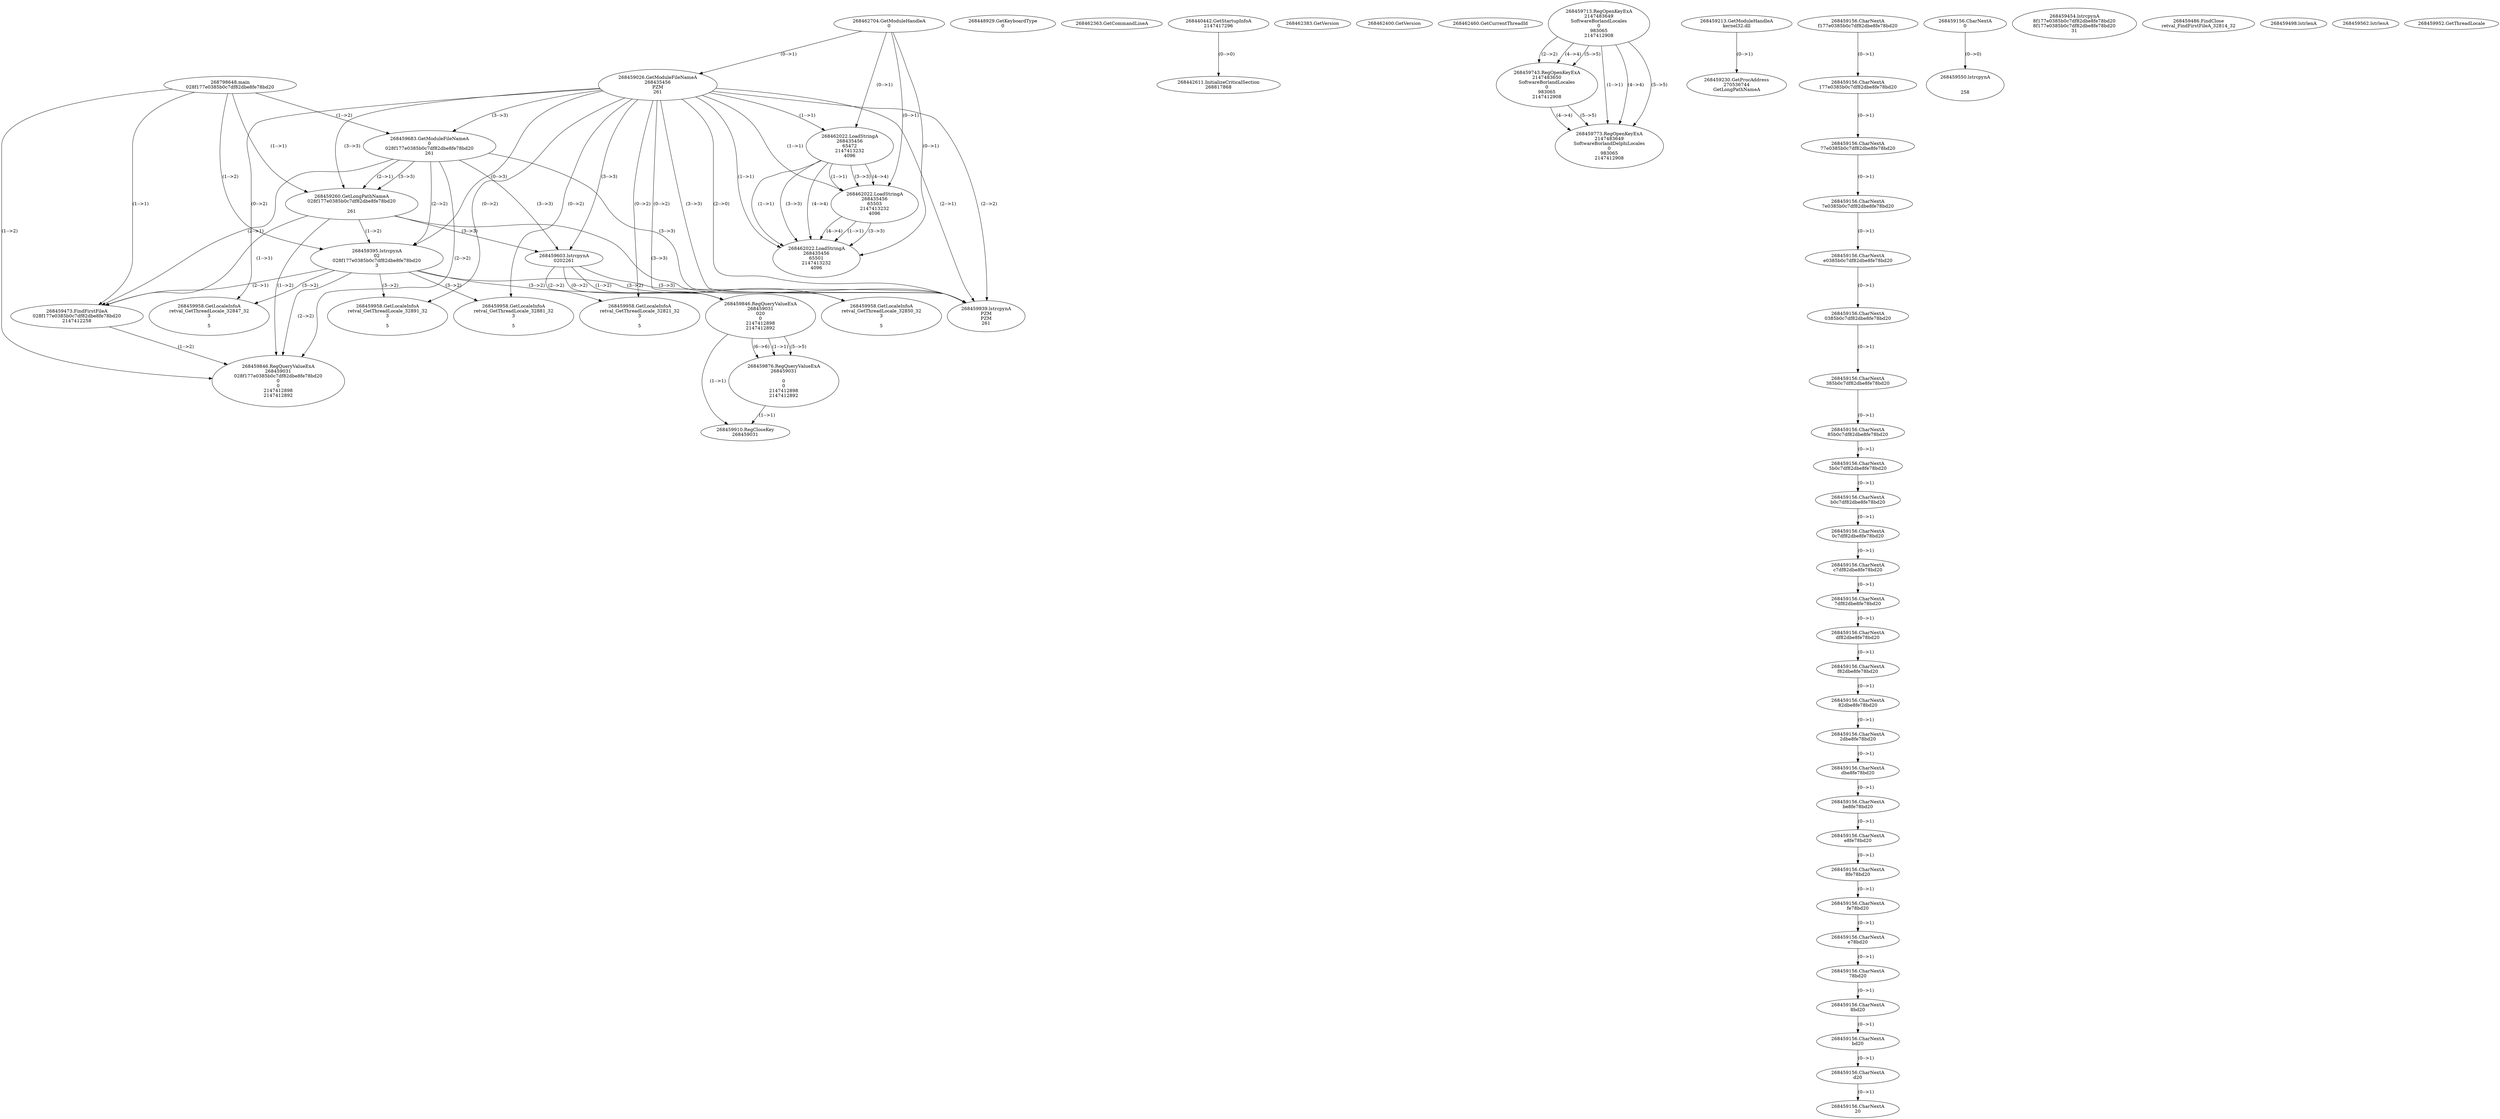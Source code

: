 // Global SCDG with merge call
digraph {
	0 [label="268798648.main
028f177e0385b0c7df82dbe8fe78bd20"]
	1 [label="268462704.GetModuleHandleA
0"]
	2 [label="268448929.GetKeyboardType
0"]
	3 [label="268462363.GetCommandLineA
"]
	4 [label="268440442.GetStartupInfoA
2147417296"]
	5 [label="268462383.GetVersion
"]
	6 [label="268462400.GetVersion
"]
	7 [label="268462460.GetCurrentThreadId
"]
	8 [label="268459026.GetModuleFileNameA
268435456
PZM
261"]
	1 -> 8 [label="(0-->1)"]
	9 [label="268459683.GetModuleFileNameA
0
028f177e0385b0c7df82dbe8fe78bd20
261"]
	0 -> 9 [label="(1-->2)"]
	8 -> 9 [label="(3-->3)"]
	10 [label="268459713.RegOpenKeyExA
2147483649
Software\Borland\Locales
0
983065
2147412908"]
	11 [label="268459213.GetModuleHandleA
kernel32.dll"]
	12 [label="268459230.GetProcAddress
270536744
GetLongPathNameA"]
	11 -> 12 [label="(0-->1)"]
	13 [label="268459260.GetLongPathNameA
028f177e0385b0c7df82dbe8fe78bd20

261"]
	0 -> 13 [label="(1-->1)"]
	9 -> 13 [label="(2-->1)"]
	8 -> 13 [label="(3-->3)"]
	9 -> 13 [label="(3-->3)"]
	14 [label="268459395.lstrcpynA
02
028f177e0385b0c7df82dbe8fe78bd20
3"]
	0 -> 14 [label="(1-->2)"]
	9 -> 14 [label="(2-->2)"]
	13 -> 14 [label="(1-->2)"]
	8 -> 14 [label="(0-->3)"]
	15 [label="268459156.CharNextA
f177e0385b0c7df82dbe8fe78bd20"]
	16 [label="268459156.CharNextA
177e0385b0c7df82dbe8fe78bd20"]
	15 -> 16 [label="(0-->1)"]
	17 [label="268459156.CharNextA
77e0385b0c7df82dbe8fe78bd20"]
	16 -> 17 [label="(0-->1)"]
	18 [label="268459156.CharNextA
7e0385b0c7df82dbe8fe78bd20"]
	17 -> 18 [label="(0-->1)"]
	19 [label="268459156.CharNextA
e0385b0c7df82dbe8fe78bd20"]
	18 -> 19 [label="(0-->1)"]
	20 [label="268459156.CharNextA
0385b0c7df82dbe8fe78bd20"]
	19 -> 20 [label="(0-->1)"]
	21 [label="268459156.CharNextA
385b0c7df82dbe8fe78bd20"]
	20 -> 21 [label="(0-->1)"]
	22 [label="268459156.CharNextA
85b0c7df82dbe8fe78bd20"]
	21 -> 22 [label="(0-->1)"]
	23 [label="268459156.CharNextA
5b0c7df82dbe8fe78bd20"]
	22 -> 23 [label="(0-->1)"]
	24 [label="268459156.CharNextA
b0c7df82dbe8fe78bd20"]
	23 -> 24 [label="(0-->1)"]
	25 [label="268459156.CharNextA
0c7df82dbe8fe78bd20"]
	24 -> 25 [label="(0-->1)"]
	26 [label="268459156.CharNextA
c7df82dbe8fe78bd20"]
	25 -> 26 [label="(0-->1)"]
	27 [label="268459156.CharNextA
7df82dbe8fe78bd20"]
	26 -> 27 [label="(0-->1)"]
	28 [label="268459156.CharNextA
df82dbe8fe78bd20"]
	27 -> 28 [label="(0-->1)"]
	29 [label="268459156.CharNextA
f82dbe8fe78bd20"]
	28 -> 29 [label="(0-->1)"]
	30 [label="268459156.CharNextA
82dbe8fe78bd20"]
	29 -> 30 [label="(0-->1)"]
	31 [label="268459156.CharNextA
2dbe8fe78bd20"]
	30 -> 31 [label="(0-->1)"]
	32 [label="268459156.CharNextA
dbe8fe78bd20"]
	31 -> 32 [label="(0-->1)"]
	33 [label="268459156.CharNextA
be8fe78bd20"]
	32 -> 33 [label="(0-->1)"]
	34 [label="268459156.CharNextA
e8fe78bd20"]
	33 -> 34 [label="(0-->1)"]
	35 [label="268459156.CharNextA
8fe78bd20"]
	34 -> 35 [label="(0-->1)"]
	36 [label="268459156.CharNextA
fe78bd20"]
	35 -> 36 [label="(0-->1)"]
	37 [label="268459156.CharNextA
e78bd20"]
	36 -> 37 [label="(0-->1)"]
	38 [label="268459156.CharNextA
78bd20"]
	37 -> 38 [label="(0-->1)"]
	39 [label="268459156.CharNextA
8bd20"]
	38 -> 39 [label="(0-->1)"]
	40 [label="268459156.CharNextA
bd20"]
	39 -> 40 [label="(0-->1)"]
	41 [label="268459156.CharNextA
d20"]
	40 -> 41 [label="(0-->1)"]
	42 [label="268459156.CharNextA
20"]
	41 -> 42 [label="(0-->1)"]
	43 [label="268459156.CharNextA
0"]
	44 [label="268459454.lstrcpynA
8f177e0385b0c7df82dbe8fe78bd20
8f177e0385b0c7df82dbe8fe78bd20
31"]
	45 [label="268459473.FindFirstFileA
028f177e0385b0c7df82dbe8fe78bd20
2147412258"]
	0 -> 45 [label="(1-->1)"]
	9 -> 45 [label="(2-->1)"]
	13 -> 45 [label="(1-->1)"]
	14 -> 45 [label="(2-->1)"]
	46 [label="268459486.FindClose
retval_FindFirstFileA_32814_32"]
	47 [label="268459498.lstrlenA
"]
	48 [label="268459550.lstrcpynA


258"]
	43 -> 48 [label="(0-->0)"]
	49 [label="268459562.lstrlenA
"]
	50 [label="268459603.lstrcpynA
02\
02\
261"]
	8 -> 50 [label="(3-->3)"]
	9 -> 50 [label="(3-->3)"]
	13 -> 50 [label="(3-->3)"]
	51 [label="268459846.RegQueryValueExA
268459031
02\
0
0
2147412898
2147412892"]
	50 -> 51 [label="(1-->2)"]
	50 -> 51 [label="(2-->2)"]
	50 -> 51 [label="(0-->2)"]
	52 [label="268459876.RegQueryValueExA
268459031

0
0
2147412898
2147412892"]
	51 -> 52 [label="(1-->1)"]
	51 -> 52 [label="(5-->5)"]
	51 -> 52 [label="(6-->6)"]
	53 [label="268459910.RegCloseKey
268459031"]
	51 -> 53 [label="(1-->1)"]
	52 -> 53 [label="(1-->1)"]
	54 [label="268459939.lstrcpynA
PZM
PZM
261"]
	8 -> 54 [label="(2-->1)"]
	8 -> 54 [label="(2-->2)"]
	8 -> 54 [label="(3-->3)"]
	9 -> 54 [label="(3-->3)"]
	13 -> 54 [label="(3-->3)"]
	50 -> 54 [label="(3-->3)"]
	8 -> 54 [label="(2-->0)"]
	55 [label="268459952.GetThreadLocale
"]
	56 [label="268459958.GetLocaleInfoA
retval_GetThreadLocale_32850_32
3

5"]
	8 -> 56 [label="(0-->2)"]
	14 -> 56 [label="(3-->2)"]
	57 [label="268462022.LoadStringA
268435456
65472
2147413232
4096"]
	1 -> 57 [label="(0-->1)"]
	8 -> 57 [label="(1-->1)"]
	58 [label="268462022.LoadStringA
268435456
65503
2147413232
4096"]
	1 -> 58 [label="(0-->1)"]
	8 -> 58 [label="(1-->1)"]
	57 -> 58 [label="(1-->1)"]
	57 -> 58 [label="(3-->3)"]
	57 -> 58 [label="(4-->4)"]
	59 [label="268459846.RegQueryValueExA
268459031
028f177e0385b0c7df82dbe8fe78bd20
0
0
2147412898
2147412892"]
	0 -> 59 [label="(1-->2)"]
	9 -> 59 [label="(2-->2)"]
	13 -> 59 [label="(1-->2)"]
	14 -> 59 [label="(2-->2)"]
	45 -> 59 [label="(1-->2)"]
	60 [label="268459958.GetLocaleInfoA
retval_GetThreadLocale_32847_32
3

5"]
	8 -> 60 [label="(0-->2)"]
	14 -> 60 [label="(3-->2)"]
	61 [label="268459743.RegOpenKeyExA
2147483650
Software\Borland\Locales
0
983065
2147412908"]
	10 -> 61 [label="(2-->2)"]
	10 -> 61 [label="(4-->4)"]
	10 -> 61 [label="(5-->5)"]
	62 [label="268459773.RegOpenKeyExA
2147483649
Software\Borland\Delphi\Locales
0
983065
2147412908"]
	10 -> 62 [label="(1-->1)"]
	10 -> 62 [label="(4-->4)"]
	61 -> 62 [label="(4-->4)"]
	10 -> 62 [label="(5-->5)"]
	61 -> 62 [label="(5-->5)"]
	63 [label="268459958.GetLocaleInfoA
retval_GetThreadLocale_32881_32
3

5"]
	8 -> 63 [label="(0-->2)"]
	14 -> 63 [label="(3-->2)"]
	64 [label="268459958.GetLocaleInfoA
retval_GetThreadLocale_32821_32
3

5"]
	8 -> 64 [label="(0-->2)"]
	14 -> 64 [label="(3-->2)"]
	65 [label="268459958.GetLocaleInfoA
retval_GetThreadLocale_32891_32
3

5"]
	8 -> 65 [label="(0-->2)"]
	14 -> 65 [label="(3-->2)"]
	66 [label="268442611.InitializeCriticalSection
268817868"]
	4 -> 66 [label="(0-->0)"]
	67 [label="268462022.LoadStringA
268435456
65501
2147413232
4096"]
	1 -> 67 [label="(0-->1)"]
	8 -> 67 [label="(1-->1)"]
	57 -> 67 [label="(1-->1)"]
	58 -> 67 [label="(1-->1)"]
	57 -> 67 [label="(3-->3)"]
	58 -> 67 [label="(3-->3)"]
	57 -> 67 [label="(4-->4)"]
	58 -> 67 [label="(4-->4)"]
}
